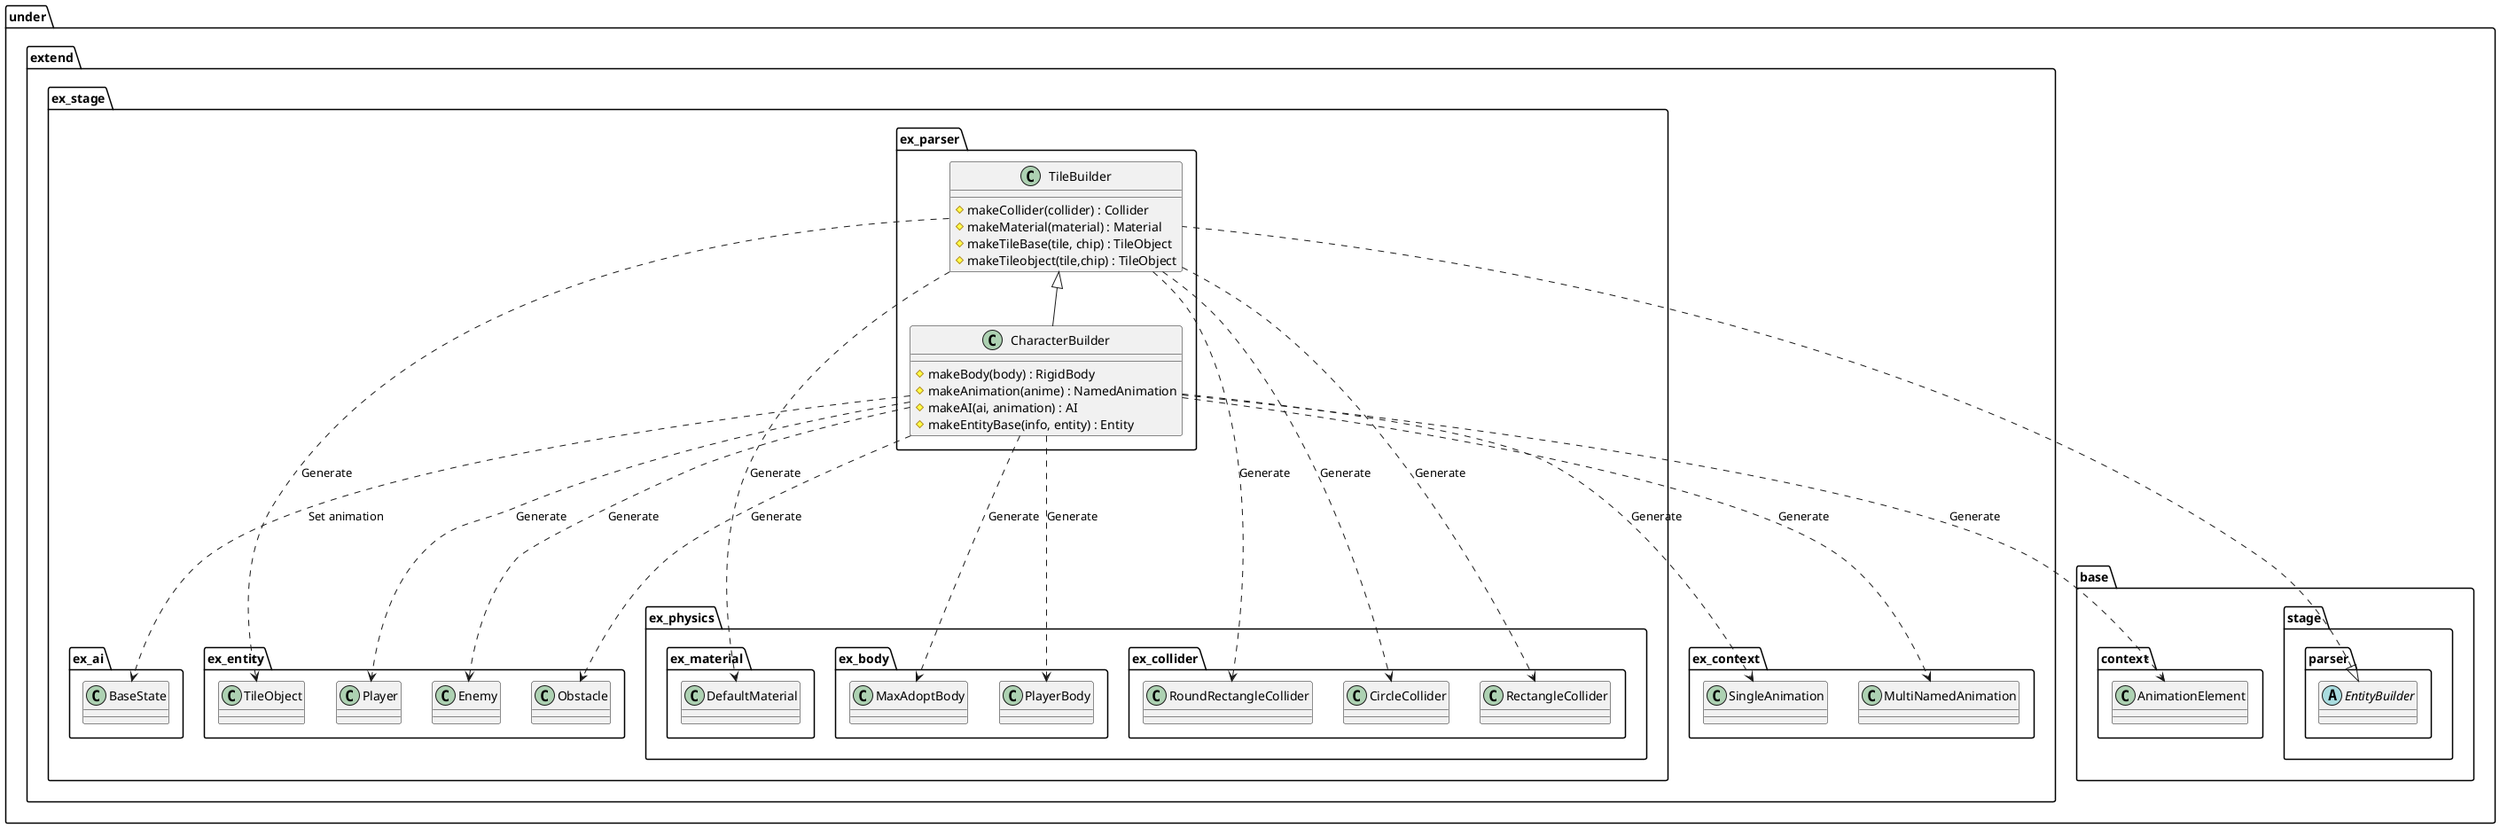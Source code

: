 @startuml ParserBuilder

package under {
    package extend {
        package ex_stage {
            package ex_parser {
                class TileBuilder {
                    #makeCollider(collider) : Collider
                    #makeMaterial(material) : Material
                    #makeTileBase(tile, chip) : TileObject
                    #makeTileobject(tile,chip) : TileObject
                }

                class CharacterBuilder {
                    #makeBody(body) : RigidBody
                    #makeAnimation(anime) : NamedAnimation
                    #makeAI(ai, animation) : AI
                    #makeEntityBase(info, entity) : Entity
                }
            }
        }
    }
}

package under {
    package base {
        package context {
            class AnimationElement
        }
        package stage {
            package parser {
                abstract EntityBuilder
            }
        }
    }
    package extend {
        package ex_context {
            class SingleAnimation
            class MultiNamedAnimation
        }
        package ex_stage {
            package ex_physics {
                package ex_collider {
                    class CircleCollider
                    class RectangleCollider
                    class RoundRectangleCollider
                }
                package ex_material {
                    class DefaultMaterial
                }
                package ex_body {
                    class MaxAdoptBody
                    class PlayerBody
                }
            }
            package ex_entity {
                class TileObject
                class Player
                class Enemy
                class Obstacle
            }
            package ex_ai {
                class BaseState
            }
        }

    }
}

TileBuilder ....> TileObject : Generate
TileBuilder ....> RectangleCollider : Generate
TileBuilder ....> CircleCollider : Generate
TileBuilder ....> RoundRectangleCollider : Generate
TileBuilder ....> DefaultMaterial : Generate
CharacterBuilder ...> MaxAdoptBody : Generate
CharacterBuilder ...> PlayerBody : Generate
CharacterBuilder ...> Player : Generate
CharacterBuilder ...> Enemy : Generate
CharacterBuilder ...> Obstacle : Generate
CharacterBuilder ...> MultiNamedAnimation : Generate
CharacterBuilder ...> SingleAnimation : Generate
CharacterBuilder ...> AnimationElement : Generate
CharacterBuilder ...> BaseState : Set animation

EntityBuilder <|.. TileBuilder
TileBuilder <|-- CharacterBuilder

@enduml
